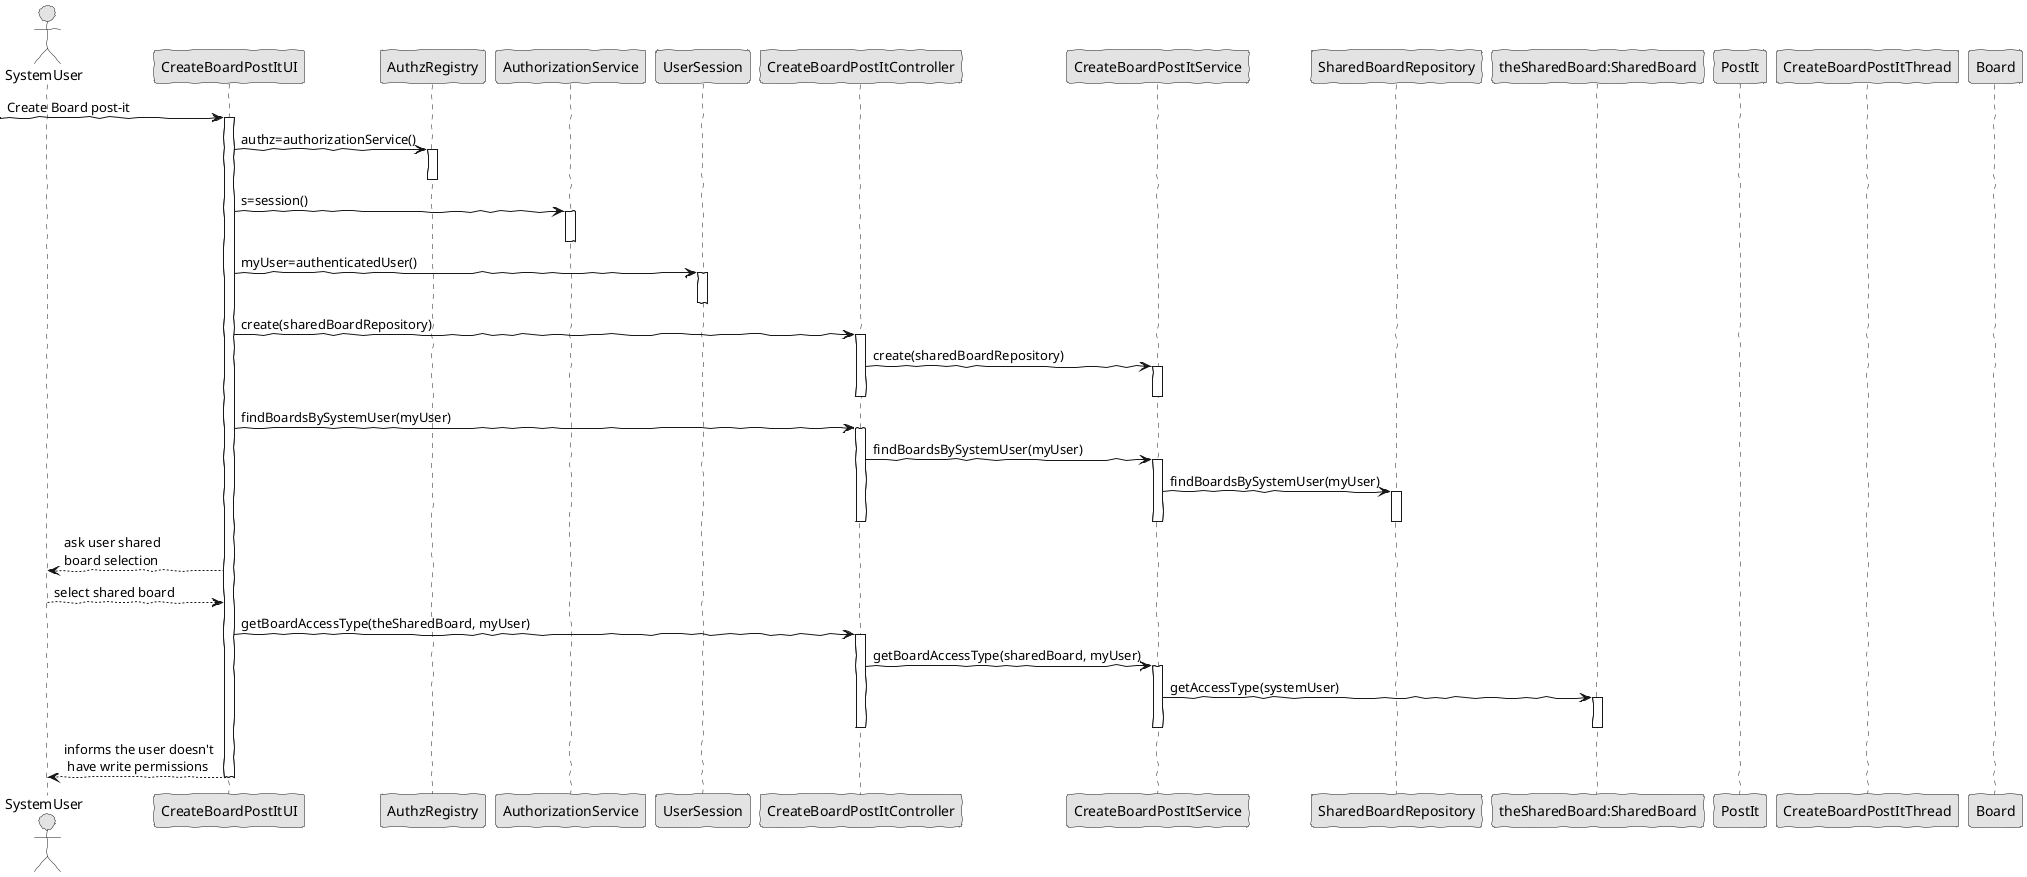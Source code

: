 @startuml
'http://plantuml.com/skinparam.html
skinparam handwritten true
skinparam monochrome true
skinparam packageStyle rect
skinparam defaultFontName FG Virgil
skinparam shadowing false

actor SystemUser as Actor
participant CreateBoardPostItUI as UI
participant AuthzRegistry as AuthzRes
participant AuthorizationService as AuthzSvc
participant UserSession as UserS
participant CreateBoardPostItController as Controller
participant CreateBoardPostItService as Service
participant SharedBoardRepository as Repo
participant "theSharedBoard:SharedBoard" as SharedBoard
participant PostIt as PostIt
participant CreateBoardPostItThread as Thread
participant Board as Board

-> UI: Create Board post-it
activate UI
    UI -> AuthzRes : authz=authorizationService()
    activate AuthzRes
    deactivate AuthzRes
    UI -> AuthzSvc : s=session()
    activate AuthzSvc
    deactivate AuthzSvc
    UI -> UserS : myUser=authenticatedUser()
    activate UserS
    deactivate UserS

    UI -> Controller: create(sharedBoardRepository)
    activate Controller
        Controller -> Service : create(sharedBoardRepository)
        activate Service
        deactivate Service
    deactivate Controller
    UI -> Controller : findBoardsBySystemUser(myUser)
    activate Controller
        Controller -> Service : findBoardsBySystemUser(myUser)
        activate Service
            Service -> Repo : findBoardsBySystemUser(myUser)
            activate Repo
            deactivate Repo
        deactivate Service
    deactivate Controller
    UI --> Actor : ask user shared \nboard selection
    Actor --> UI : select shared board

    UI -> Controller : getBoardAccessType(theSharedBoard, myUser)
    activate Controller
        Controller -> Service : getBoardAccessType(sharedBoard, myUser)
        activate Service
            Service -> SharedBoard : getAccessType(systemUser)
            activate SharedBoard
            deactivate SharedBoard
        deactivate Service
    deactivate Controller

    UI --> Actor : informs the user doesn't \n have write permissions

deactivate UI
@enduml